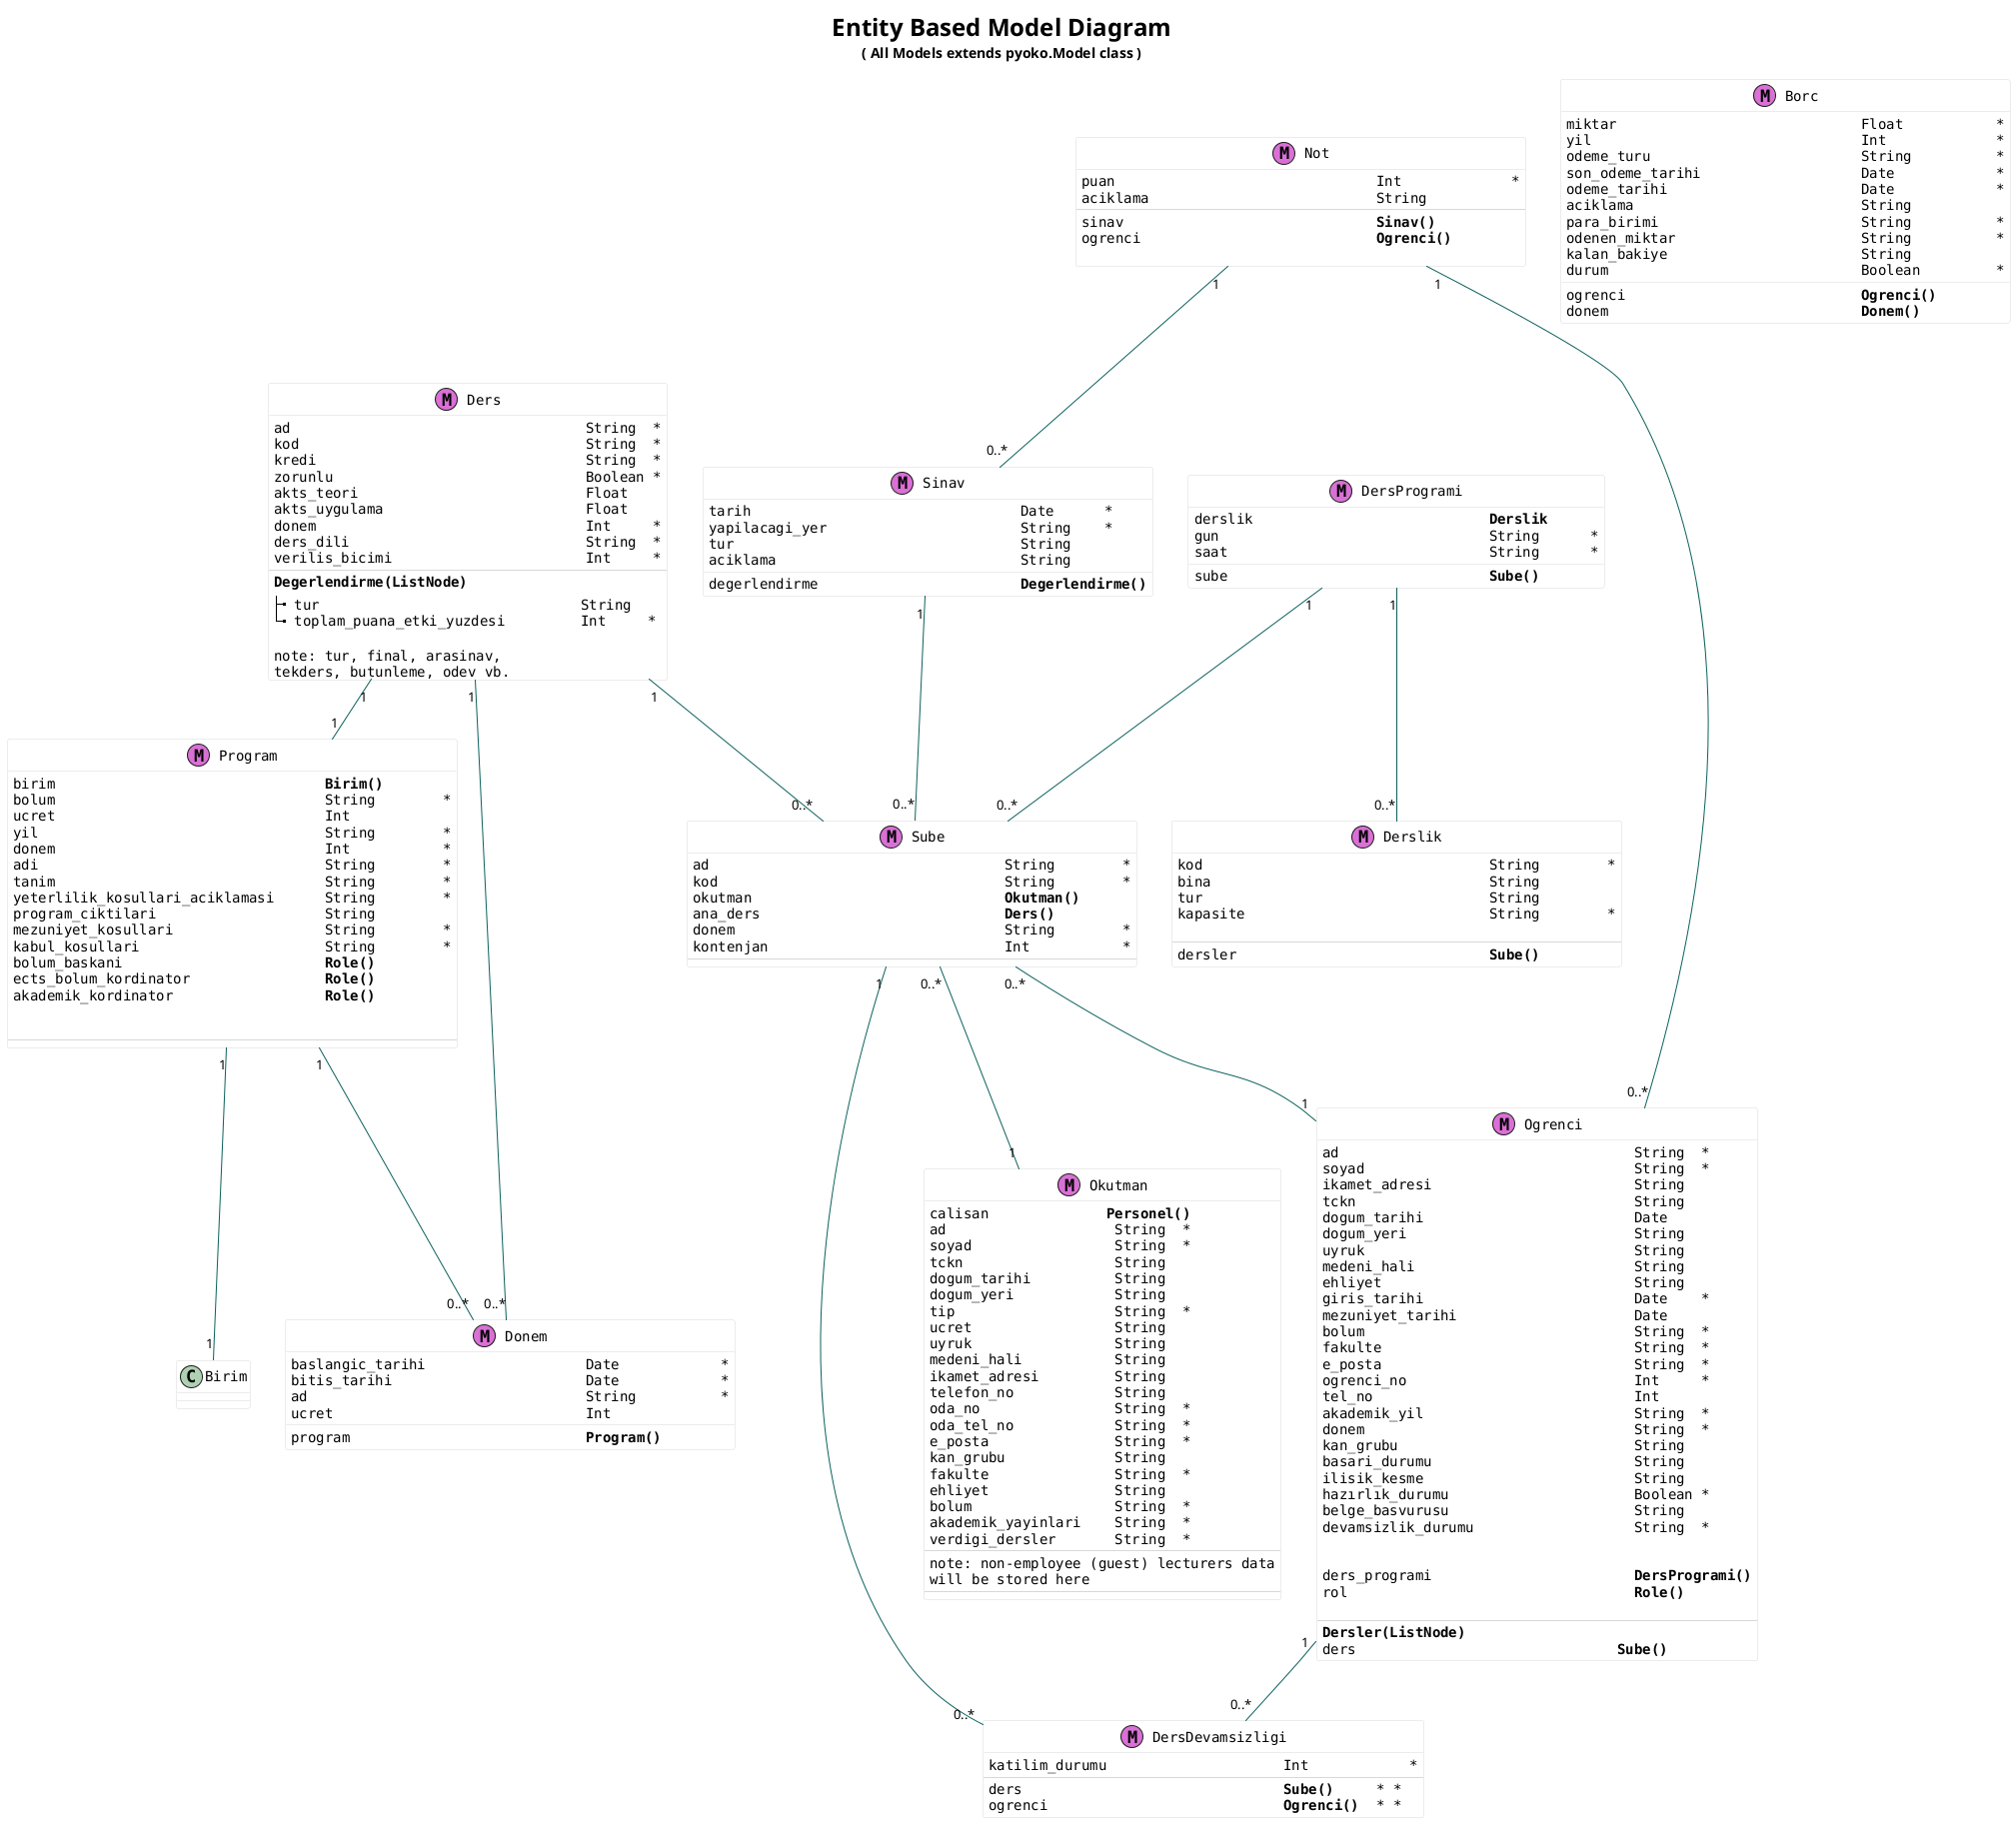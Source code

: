 @startuml

skinparam classAttributeFontName Monospaced
skinparam classBackgroundColor #FFFFFF
skinparam classBorderColor #D8D8D8
skinparam packageBorderColor #BDBDBD
skinparam classArrowColor #0B615E
skinparam shadowing false

'skinparam monochrome true
'skinparam nodesep 100
'skinparam ranksep 100
'note "All <color:black><b> (M)odels</b></color> extends <b>pyoko.Model</b> class" as N #orchid
title
<size:24>Entity Based Model Diagram</size>
( All Models extends <b>pyoko.Model</b> class )
endtitle
'legend left
'n..*     n or more instances
'n..m    Min n, Max m instances
'endlegend



class Okutman<<(M,orchid)>>{
calisan              **Personel()**
ad                    String  *
soyad                 String  *
tckn                  String
dogum_tarihi          String
dogum_yeri            String
tip                   String  *
ucret                 String
uyruk                 String
medeni_hali           String
ikamet_adresi         String
telefon_no            String
oda_no                String  *
oda_tel_no            String  *
e_posta               String  *
kan_grubu             String
fakulte               String  *
ehliyet               String
bolum                 String  *
akademik_yayinlari    String  *
verdigi_dersler       String  *
--
note: non-employee (guest) lecturers data
will be stored here
--
}

class Program<<(M,orchid)>>{
birim                                **Birim()**
bolum                                String        *
ucret                                Int
yil                                  String        *
donem                                Int           *
adi                                  String        *
tanim                                String        *
yeterlilik_kosullari_aciklamasi      String        *
program_ciktilari                    String
mezuniyet_kosullari                  String        *
kabul_kosullari                      String        *
bolum_baskani                        **Role()**
ects_bolum_kordinator                **Role()**
akademik_kordinator                  **Role()**


--
}
class Derslik<<(M,orchid)>>{
kod                                  String        *
bina                                 String
tur                                  String
kapasite                             String        *

--
dersler                              **Sube()**
}

class Sube<<(M,orchid)>>{
ad                                   String        *
kod                                  String        *
okutman                              **Okutman()**
ana_ders                             **Ders()**
donem                                String        *
kontenjan                            Int           *
--
}

class Ders<<(M,orchid)>>{
ad                                   String  *
kod                                  String  *
kredi                                String  *
zorunlu                              Boolean *
akts_teori                           Float
akts_uygulama                        Float
donem                                Int     *
ders_dili                            String  *
verilis_bicimi                       Int     *
--
**Degerlendirme(ListNode)**
|_ tur                               String
|_ toplam_puana_etki_yuzdesi         Int     *

note: tur, final, arasinav,
tekders, butunleme, odev vb.
}


class Sinav <<(M,orchid)>> {
tarih                                Date      *
yapilacagi_yer                       String    *
tur                                  String
aciklama                             String
degerlendirme                        **Degerlendirme()**
}


class Ogrenci <<(M,orchid)>> {
ad                                   String  *
soyad                                String  *
ikamet_adresi                        String
tckn                                 String
dogum_tarihi                         Date
dogum_yeri                           String
uyruk                                String
medeni_hali                          String
ehliyet                              String
giris_tarihi                         Date    *
mezuniyet_tarihi                     Date
bolum                                String  *
fakulte                              String  *
e_posta                              String  *
ogrenci_no                           Int     *
tel_no                               Int
akademik_yil                         String  *
donem                                String  *
kan_grubu                            String
basari_durumu                        String
ilisik_kesme                         String
hazırlık_durumu                      Boolean *
belge_basvurusu                      String
devamsizlik_durumu                   String  *


ders_programi                        **DersProgrami()**
rol                                  **Role()**

--
**Dersler(ListNode)**
ders                               **Sube()**
}

class DersProgrami<<(M,orchid)>> {
sube                               **Sube()**
derslik                            **Derslik**
gun                                String      *
saat                               String      *
}


class DersDevamsizligi <<(M,orchid)>> {
katilim_durumu                     Int            *
--
ders                               **Sube()**     * *
ogrenci                            **Ogrenci()**  * *
}

class Borc <<(M,orchid)>> {
miktar                             Float           *
yil                                Int             *
odeme_turu                         String          *
ogrenci                            **Ogrenci()**
donem                              **Donem()**
son_odeme_tarihi                   Date            *
odeme_tarihi                       Date            *
aciklama                           String
para_birimi                        String          *
odenen_miktar                      String          *
kalan_bakiye                       String
durum                              Boolean         *
}

class Not <<(M,orchid)>> {
puan                               Int             *
aciklama                           String
--
sinav                              **Sinav()**
ogrenci                            **Ogrenci()**

}

class Donem <<(M,orchid)>> {
baslangic_tarihi                   Date            *
bitis_tarihi                       Date            *
ad                                 String          *
ucret                              Int
program                            **Program()**
}


DersProgrami "1" -- "0..*" Derslik
DersProgrami "1" -- "0..*" Sube
Sinav "1" -- "0..*" Sube

Sube "0..*" -- "1" Okutman
Sube "0..*" -- "1" Ogrenci

Ders "1" --  "1" Program
Ders "1" -- "0..*" Sube
Ders "1" -- "0..*" Donem

Program "1" -- "1" Birim
Ogrenci "1" -- "0..*" DersDevamsizligi
Sube "1" -- "0..*" DersDevamsizligi
Program "1"-- "0..*" Donem

Not "1" -- "0..*" Ogrenci
Not "1"-- "0..*" Sinav

@enduml
